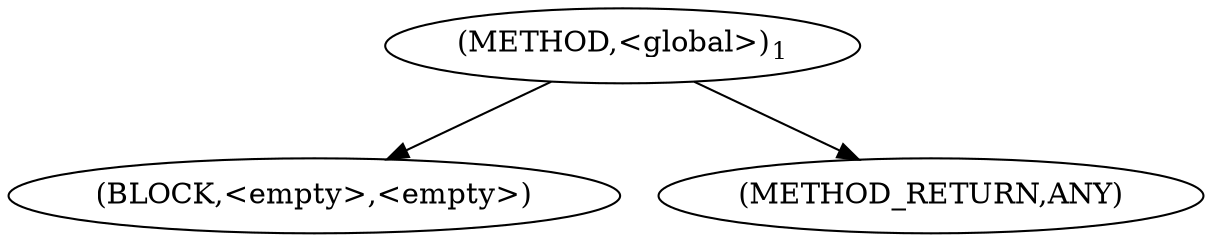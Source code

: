 digraph "&lt;global&gt;" {  
"61" [label = <(METHOD,&lt;global&gt;)<SUB>1</SUB>> ]
"62" [label = <(BLOCK,&lt;empty&gt;,&lt;empty&gt;)> ]
"63" [label = <(METHOD_RETURN,ANY)> ]
  "61" -> "62" 
  "61" -> "63" 
}
